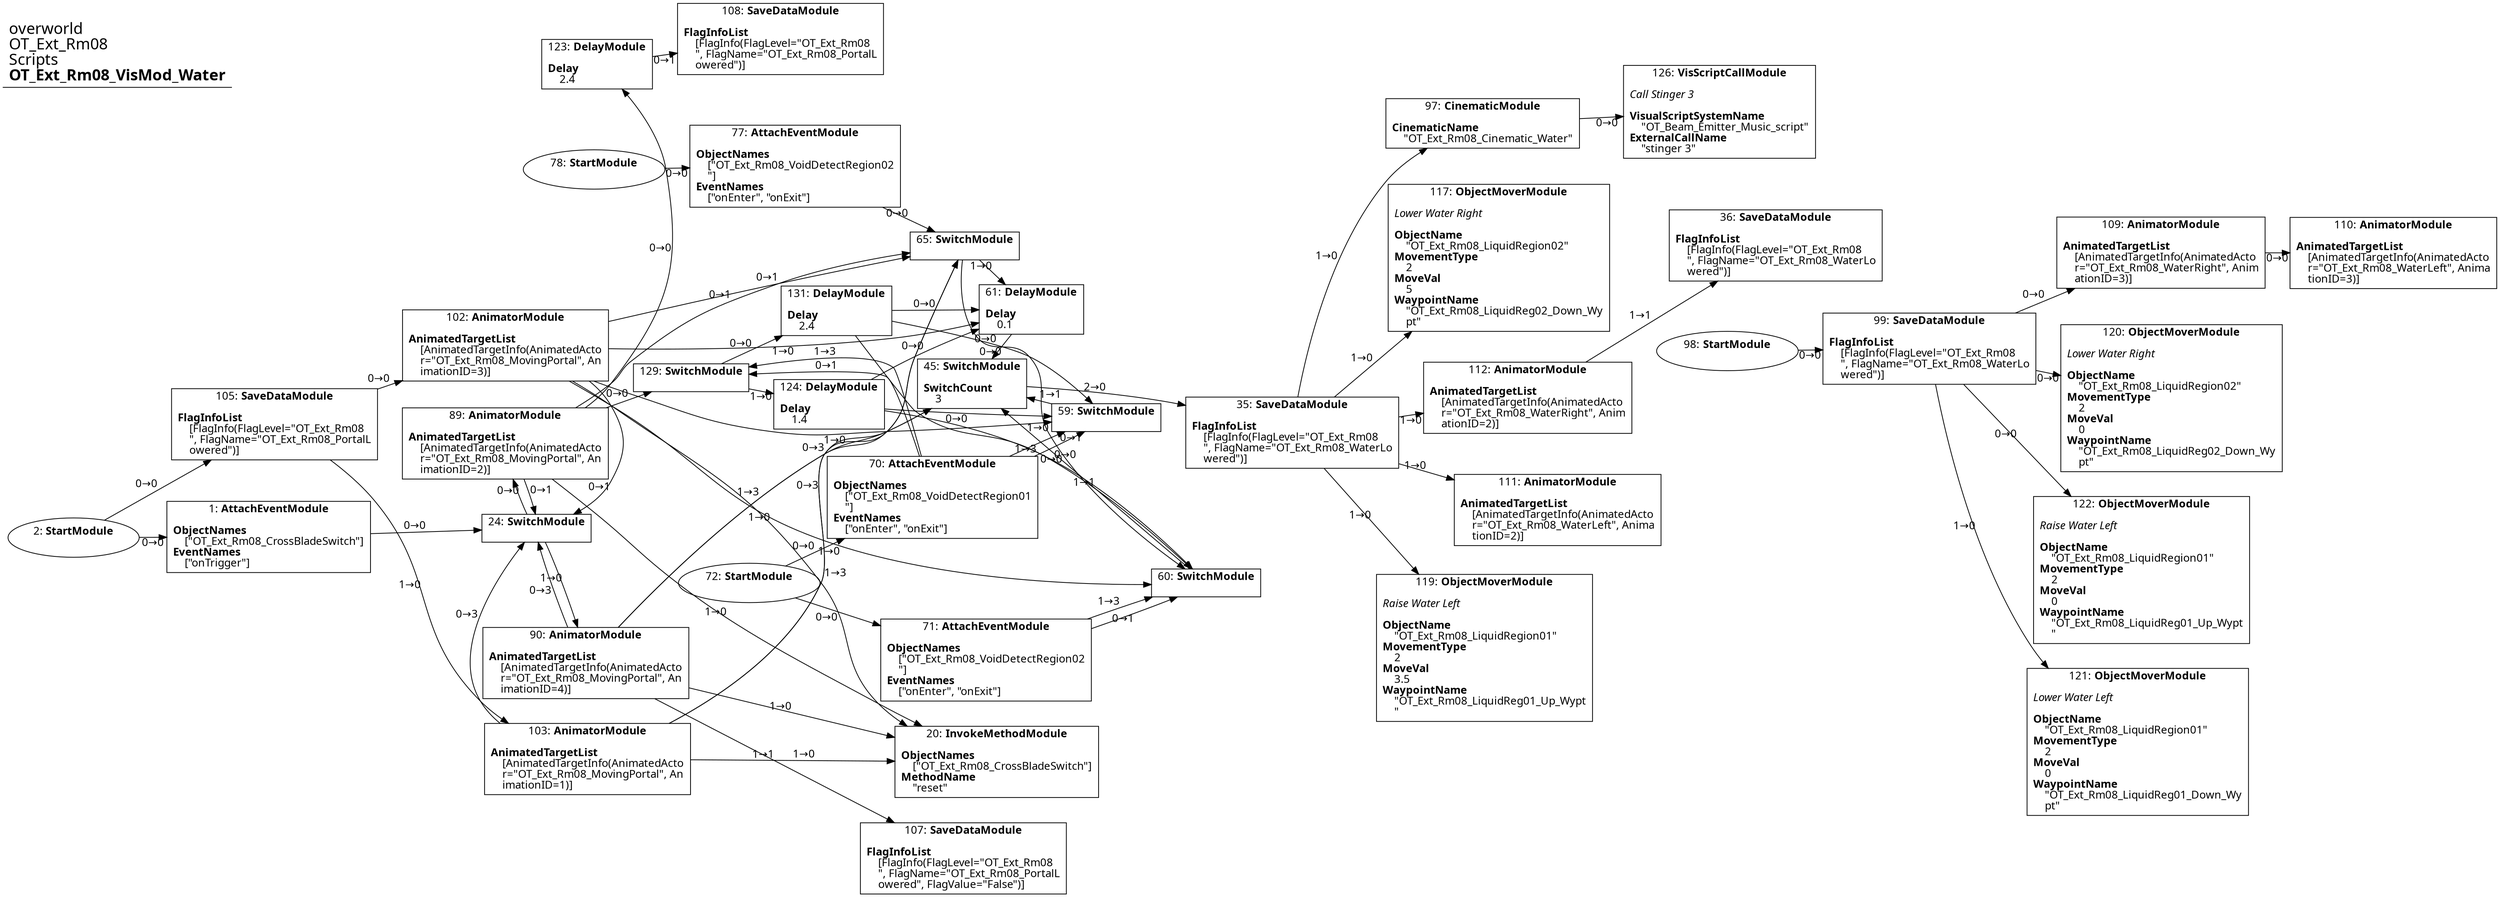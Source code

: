 digraph {
    layout = fdp;
    overlap = prism;
    sep = "+16";
    splines = spline;

    node [ shape = box ];

    graph [ fontname = "Segoe UI" ];
    node [ fontname = "Segoe UI" ];
    edge [ fontname = "Segoe UI" ];

    1 [ label = <1: <b>AttachEventModule</b><br/><br/><b>ObjectNames</b><br align="left"/>    [&quot;OT_Ext_Rm08_CrossBladeSwitch&quot;]<br align="left"/><b>EventNames</b><br align="left"/>    [&quot;onTrigger&quot;]<br align="left"/>> ];
    1 [ pos = "-0.45600003,-0.279!" ];
    1 -> 24 [ label = "0→0" ];

    2 [ label = <2: <b>StartModule</b><br/><br/>> ];
    2 [ shape = oval ]
    2 [ pos = "-0.66300005,-0.279!" ];
    2 -> 1 [ label = "0→0" ];
    2 -> 105 [ label = "0→0" ];

    20 [ label = <20: <b>InvokeMethodModule</b><br/><br/><b>ObjectNames</b><br align="left"/>    [&quot;OT_Ext_Rm08_CrossBladeSwitch&quot;]<br align="left"/><b>MethodName</b><br align="left"/>    &quot;reset&quot;<br align="left"/>> ];
    20 [ pos = "0.96900004,-0.625!" ];

    24 [ label = <24: <b>SwitchModule</b><br/><br/>> ];
    24 [ pos = "0.165,-0.27800003!" ];
    24 -> 89 [ label = "0→0" ];
    24 -> 90 [ label = "1→0" ];

    35 [ label = <35: <b>SaveDataModule</b><br/><br/><b>FlagInfoList</b><br align="left"/>    [FlagInfo(FlagLevel=&quot;OT_Ext_Rm08<br align="left"/>    &quot;, FlagName=&quot;OT_Ext_Rm08_WaterLo<br align="left"/>    wered&quot;)]<br align="left"/>> ];
    35 [ pos = "1.7650001,0.006!" ];
    35 -> 97 [ label = "1→0" ];
    35 -> 112 [ label = "1→0" ];
    35 -> 111 [ label = "1→0" ];
    35 -> 117 [ label = "1→0" ];
    35 -> 119 [ label = "1→0" ];

    36 [ label = <36: <b>SaveDataModule</b><br/><br/><b>FlagInfoList</b><br align="left"/>    [FlagInfo(FlagLevel=&quot;OT_Ext_Rm08<br align="left"/>    &quot;, FlagName=&quot;OT_Ext_Rm08_WaterLo<br align="left"/>    wered&quot;)]<br align="left"/>> ];
    36 [ pos = "2.3140001,0.22500001!" ];

    45 [ label = <45: <b>SwitchModule</b><br/><br/><b>SwitchCount</b><br align="left"/>    3<br align="left"/>> ];
    45 [ pos = "1.529,0.052!" ];
    45 -> 35 [ label = "2→0" ];

    59 [ label = <59: <b>SwitchModule</b><br/><br/>> ];
    59 [ pos = "1.238,-0.12100001!" ];
    59 -> 45 [ label = "1→1" ];

    60 [ label = <60: <b>SwitchModule</b><br/><br/>> ];
    60 [ pos = "1.269,-0.37!" ];
    60 -> 45 [ label = "1→1" ];

    61 [ label = <61: <b>DelayModule</b><br/><br/><b>Delay</b><br align="left"/>    0.1<br align="left"/>> ];
    61 [ pos = "1.2360001,0.085!" ];
    61 -> 45 [ label = "0→0" ];

    65 [ label = <65: <b>SwitchModule</b><br/><br/>> ];
    65 [ pos = "0.90000004,0.31300002!" ];
    65 -> 60 [ label = "1→0" ];
    65 -> 61 [ label = "1→0" ];

    70 [ label = <70: <b>AttachEventModule</b><br/><br/><b>ObjectNames</b><br align="left"/>    [&quot;OT_Ext_Rm08_VoidDetectRegion01<br align="left"/>    &quot;]<br align="left"/><b>EventNames</b><br align="left"/>    [&quot;onEnter&quot;, &quot;onExit&quot;]<br align="left"/>> ];
    70 [ pos = "0.96800005,-0.22600001!" ];
    70 -> 59 [ label = "1→3" ];
    70 -> 59 [ label = "0→1" ];
    70 -> 129 [ label = "0→1" ];
    70 -> 129 [ label = "1→3" ];

    71 [ label = <71: <b>AttachEventModule</b><br/><br/><b>ObjectNames</b><br align="left"/>    [&quot;OT_Ext_Rm08_VoidDetectRegion02<br align="left"/>    &quot;]<br align="left"/><b>EventNames</b><br align="left"/>    [&quot;onEnter&quot;, &quot;onExit&quot;]<br align="left"/>> ];
    71 [ pos = "0.96700007,-0.47500002!" ];
    71 -> 60 [ label = "1→3" ];
    71 -> 60 [ label = "0→1" ];

    72 [ label = <72: <b>StartModule</b><br/><br/>> ];
    72 [ shape = oval ]
    72 [ pos = "0.767,-0.37!" ];
    72 -> 70 [ label = "0→0" ];
    72 -> 71 [ label = "0→0" ];

    77 [ label = <77: <b>AttachEventModule</b><br/><br/><b>ObjectNames</b><br align="left"/>    [&quot;OT_Ext_Rm08_VoidDetectRegion02<br align="left"/>    &quot;]<br align="left"/><b>EventNames</b><br align="left"/>    [&quot;onEnter&quot;, &quot;onExit&quot;]<br align="left"/>> ];
    77 [ pos = "0.67600006,0.41200003!" ];
    77 -> 65 [ label = "0→0" ];

    78 [ label = <78: <b>StartModule</b><br/><br/>> ];
    78 [ shape = oval ]
    78 [ pos = "0.46400002,0.41200003!" ];
    78 -> 77 [ label = "0→0" ];

    89 [ label = <89: <b>AnimatorModule</b><br/><br/><b>AnimatedTargetList</b><br align="left"/>    [AnimatedTargetInfo(AnimatedActo<br align="left"/>    r=&quot;OT_Ext_Rm08_MovingPortal&quot;, An<br align="left"/>    imationID=2)]<br align="left"/>> ];
    89 [ pos = "0.15200001,-0.087000005!" ];
    89 -> 65 [ label = "0→1" ];
    89 -> 24 [ label = "0→1" ];
    89 -> 20 [ label = "1→0" ];
    89 -> 123 [ label = "0→0" ];
    89 -> 129 [ label = "0→0" ];

    90 [ label = <90: <b>AnimatorModule</b><br/><br/><b>AnimatedTargetList</b><br align="left"/>    [AnimatedTargetInfo(AnimatedActo<br align="left"/>    r=&quot;OT_Ext_Rm08_MovingPortal&quot;, An<br align="left"/>    imationID=4)]<br align="left"/>> ];
    90 [ pos = "0.149,-0.592!" ];
    90 -> 20 [ label = "1→0" ];
    90 -> 45 [ label = "1→3" ];
    90 -> 65 [ label = "0→3" ];
    90 -> 24 [ label = "0→3" ];
    90 -> 107 [ label = "1→1" ];

    97 [ label = <97: <b>CinematicModule</b><br/><br/><b>CinematicName</b><br align="left"/>    &quot;OT_Ext_Rm08_Cinematic_Water&quot;<br align="left"/>> ];
    97 [ pos = "2.048,0.40100002!" ];
    97 -> 126 [ label = "0→0" ];

    98 [ label = <98: <b>StartModule</b><br/><br/>> ];
    98 [ shape = oval ]
    98 [ pos = "2.309,0.071!" ];
    98 -> 99 [ label = "0→0" ];

    99 [ label = <99: <b>SaveDataModule</b><br/><br/><b>FlagInfoList</b><br align="left"/>    [FlagInfo(FlagLevel=&quot;OT_Ext_Rm08<br align="left"/>    &quot;, FlagName=&quot;OT_Ext_Rm08_WaterLo<br align="left"/>    wered&quot;)]<br align="left"/>> ];
    99 [ pos = "2.5330002,0.071!" ];
    99 -> 109 [ label = "0→0" ];
    99 -> 120 [ label = "0→0" ];
    99 -> 121 [ label = "1→0" ];
    99 -> 122 [ label = "0→0" ];

    102 [ label = <102: <b>AnimatorModule</b><br/><br/><b>AnimatedTargetList</b><br align="left"/>    [AnimatedTargetInfo(AnimatedActo<br align="left"/>    r=&quot;OT_Ext_Rm08_MovingPortal&quot;, An<br align="left"/>    imationID=3)]<br align="left"/>> ];
    102 [ pos = "0.15400001,0.031000001!" ];
    102 -> 65 [ label = "0→1" ];
    102 -> 24 [ label = "0→1" ];
    102 -> 61 [ label = "1→0" ];
    102 -> 59 [ label = "1→0" ];
    102 -> 60 [ label = "1→0" ];
    102 -> 20 [ label = "1→0" ];

    103 [ label = <103: <b>AnimatorModule</b><br/><br/><b>AnimatedTargetList</b><br align="left"/>    [AnimatedTargetInfo(AnimatedActo<br align="left"/>    r=&quot;OT_Ext_Rm08_MovingPortal&quot;, An<br align="left"/>    imationID=1)]<br align="left"/>> ];
    103 [ pos = "0.15100001,-0.71500003!" ];
    103 -> 20 [ label = "1→0" ];
    103 -> 45 [ label = "1→3" ];
    103 -> 65 [ label = "0→3" ];
    103 -> 24 [ label = "0→3" ];

    105 [ label = <105: <b>SaveDataModule</b><br/><br/><b>FlagInfoList</b><br align="left"/>    [FlagInfo(FlagLevel=&quot;OT_Ext_Rm08<br align="left"/>    &quot;, FlagName=&quot;OT_Ext_Rm08_PortalL<br align="left"/>    owered&quot;)]<br align="left"/>> ];
    105 [ pos = "-0.333,-0.076000005!" ];
    105 -> 103 [ label = "1→0" ];
    105 -> 102 [ label = "0→0" ];

    107 [ label = <107: <b>SaveDataModule</b><br/><br/><b>FlagInfoList</b><br align="left"/>    [FlagInfo(FlagLevel=&quot;OT_Ext_Rm08<br align="left"/>    &quot;, FlagName=&quot;OT_Ext_Rm08_PortalL<br align="left"/>    owered&quot;, FlagValue=&quot;False&quot;)]<br align="left"/>> ];
    107 [ pos = "0.90500003,-0.822!" ];

    108 [ label = <108: <b>SaveDataModule</b><br/><br/><b>FlagInfoList</b><br align="left"/>    [FlagInfo(FlagLevel=&quot;OT_Ext_Rm08<br align="left"/>    &quot;, FlagName=&quot;OT_Ext_Rm08_PortalL<br align="left"/>    owered&quot;)]<br align="left"/>> ];
    108 [ pos = "0.646,0.70600003!" ];

    109 [ label = <109: <b>AnimatorModule</b><br/><br/><b>AnimatedTargetList</b><br align="left"/>    [AnimatedTargetInfo(AnimatedActo<br align="left"/>    r=&quot;OT_Ext_Rm08_WaterRight&quot;, Anim<br align="left"/>    ationID=3)]<br align="left"/>> ];
    109 [ pos = "2.8470001,0.16600001!" ];
    109 -> 110 [ label = "0→0" ];

    110 [ label = <110: <b>AnimatorModule</b><br/><br/><b>AnimatedTargetList</b><br align="left"/>    [AnimatedTargetInfo(AnimatedActo<br align="left"/>    r=&quot;OT_Ext_Rm08_WaterLeft&quot;, Anima<br align="left"/>    tionID=3)]<br align="left"/>> ];
    110 [ pos = "3.052,0.16600001!" ];

    111 [ label = <111: <b>AnimatorModule</b><br/><br/><b>AnimatedTargetList</b><br align="left"/>    [AnimatedTargetInfo(AnimatedActo<br align="left"/>    r=&quot;OT_Ext_Rm08_WaterLeft&quot;, Anima<br align="left"/>    tionID=2)]<br align="left"/>> ];
    111 [ pos = "2.052,-0.113000005!" ];

    112 [ label = <112: <b>AnimatorModule</b><br/><br/><b>AnimatedTargetList</b><br align="left"/>    [AnimatedTargetInfo(AnimatedActo<br align="left"/>    r=&quot;OT_Ext_Rm08_WaterRight&quot;, Anim<br align="left"/>    ationID=2)]<br align="left"/>> ];
    112 [ pos = "2.048,0.043!" ];
    112 -> 36 [ label = "1→1" ];

    117 [ label = <117: <b>ObjectMoverModule</b><br/><br/><i>Lower Water Right<br align="left"/></i><br align="left"/><b>ObjectName</b><br align="left"/>    &quot;OT_Ext_Rm08_LiquidRegion02&quot;<br align="left"/><b>MovementType</b><br align="left"/>    2<br align="left"/><b>MoveVal</b><br align="left"/>    5<br align="left"/><b>WaypointName</b><br align="left"/>    &quot;OT_Ext_Rm08_LiquidReg02_Down_Wy<br align="left"/>    pt&quot;<br align="left"/>> ];
    117 [ pos = "2.051,0.21100001!" ];

    119 [ label = <119: <b>ObjectMoverModule</b><br/><br/><i>Raise Water Left<br align="left"/></i><br align="left"/><b>ObjectName</b><br align="left"/>    &quot;OT_Ext_Rm08_LiquidRegion01&quot;<br align="left"/><b>MovementType</b><br align="left"/>    2<br align="left"/><b>MoveVal</b><br align="left"/>    3.5<br align="left"/><b>WaypointName</b><br align="left"/>    &quot;OT_Ext_Rm08_LiquidReg01_Up_Wypt<br align="left"/>    &quot;<br align="left"/>> ];
    119 [ pos = "2.0530002,-0.26700002!" ];

    120 [ label = <120: <b>ObjectMoverModule</b><br/><br/><i>Lower Water Right<br align="left"/></i><br align="left"/><b>ObjectName</b><br align="left"/>    &quot;OT_Ext_Rm08_LiquidRegion02&quot;<br align="left"/><b>MovementType</b><br align="left"/>    2<br align="left"/><b>MoveVal</b><br align="left"/>    0<br align="left"/><b>WaypointName</b><br align="left"/>    &quot;OT_Ext_Rm08_LiquidReg02_Down_Wy<br align="left"/>    pt&quot;<br align="left"/>> ];
    120 [ pos = "2.8490002,0.030000001!" ];

    121 [ label = <121: <b>ObjectMoverModule</b><br/><br/><i>Lower Water Left<br align="left"/></i><br align="left"/><b>ObjectName</b><br align="left"/>    &quot;OT_Ext_Rm08_LiquidRegion01&quot;<br align="left"/><b>MovementType</b><br align="left"/>    2<br align="left"/><b>MoveVal</b><br align="left"/>    0<br align="left"/><b>WaypointName</b><br align="left"/>    &quot;OT_Ext_Rm08_LiquidReg01_Down_Wy<br align="left"/>    pt&quot;<br align="left"/>> ];
    121 [ pos = "2.8490002,-0.319!" ];

    122 [ label = <122: <b>ObjectMoverModule</b><br/><br/><i>Raise Water Left<br align="left"/></i><br align="left"/><b>ObjectName</b><br align="left"/>    &quot;OT_Ext_Rm08_LiquidRegion01&quot;<br align="left"/><b>MovementType</b><br align="left"/>    2<br align="left"/><b>MoveVal</b><br align="left"/>    0<br align="left"/><b>WaypointName</b><br align="left"/>    &quot;OT_Ext_Rm08_LiquidReg01_Up_Wypt<br align="left"/>    &quot;<br align="left"/>> ];
    122 [ pos = "2.8490002,-0.14600001!" ];

    123 [ label = <123: <b>DelayModule</b><br/><br/><b>Delay</b><br align="left"/>    2.4<br align="left"/>> ];
    123 [ pos = "0.423,0.683!" ];
    123 -> 108 [ label = "0→1" ];

    124 [ label = <124: <b>DelayModule</b><br/><br/><b>Delay</b><br align="left"/>    1.4<br align="left"/>> ];
    124 [ pos = "0.781,-0.096!" ];
    124 -> 61 [ label = "0→0" ];
    124 -> 59 [ label = "0→0" ];
    124 -> 60 [ label = "0→0" ];

    126 [ label = <126: <b>VisScriptCallModule</b><br/><br/><i>Call Stinger 3<br align="left"/></i><br align="left"/><b>VisualScriptSystemName</b><br align="left"/>    &quot;OT_Beam_Emitter_Music_script&quot;<br align="left"/><b>ExternalCallName</b><br align="left"/>    &quot;stinger 3&quot;<br align="left"/>> ];
    126 [ pos = "2.2700002,0.40100002!" ];

    129 [ label = <129: <b>SwitchModule</b><br/><br/>> ];
    129 [ pos = "0.509,-0.019000001!" ];
    129 -> 124 [ label = "1→0" ];
    129 -> 131 [ label = "0→0" ];

    131 [ label = <131: <b>DelayModule</b><br/><br/><b>Delay</b><br align="left"/>    2.4<br align="left"/>> ];
    131 [ pos = "0.777,0.09900001!" ];
    131 -> 61 [ label = "0→0" ];
    131 -> 59 [ label = "0→0" ];
    131 -> 60 [ label = "0→0" ];

    title [ pos = "-0.66400003,0.707!" ];
    title [ shape = underline ];
    title [ label = <<font point-size="20">overworld<br align="left"/>OT_Ext_Rm08<br align="left"/>Scripts<br align="left"/><b>OT_Ext_Rm08_VisMod_Water</b><br align="left"/></font>> ];
}
